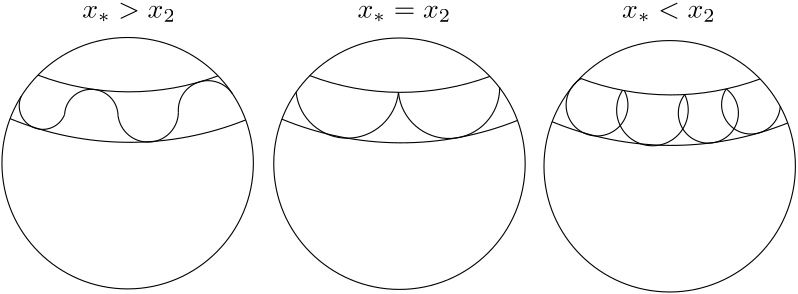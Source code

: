 <?xml version="1.0"?>
<!DOCTYPE ipe SYSTEM "ipe.dtd">
<ipe version="70206" creator="Ipe 7.2.7">
<info created="D:20180108024241" modified="D:20180108030217"/>
<ipestyle name="basic">
<symbol name="arrow/arc(spx)">
<path stroke="sym-stroke" fill="sym-stroke" pen="sym-pen">
0 0 m
-1 0.333 l
-1 -0.333 l
h
</path>
</symbol>
<symbol name="arrow/farc(spx)">
<path stroke="sym-stroke" fill="white" pen="sym-pen">
0 0 m
-1 0.333 l
-1 -0.333 l
h
</path>
</symbol>
<symbol name="arrow/ptarc(spx)">
<path stroke="sym-stroke" fill="sym-stroke" pen="sym-pen">
0 0 m
-1 0.333 l
-0.8 0 l
-1 -0.333 l
h
</path>
</symbol>
<symbol name="arrow/fptarc(spx)">
<path stroke="sym-stroke" fill="white" pen="sym-pen">
0 0 m
-1 0.333 l
-0.8 0 l
-1 -0.333 l
h
</path>
</symbol>
<symbol name="mark/circle(sx)" transformations="translations">
<path fill="sym-stroke">
0.6 0 0 0.6 0 0 e
0.4 0 0 0.4 0 0 e
</path>
</symbol>
<symbol name="mark/disk(sx)" transformations="translations">
<path fill="sym-stroke">
0.6 0 0 0.6 0 0 e
</path>
</symbol>
<symbol name="mark/fdisk(sfx)" transformations="translations">
<group>
<path fill="sym-fill">
0.5 0 0 0.5 0 0 e
</path>
<path fill="sym-stroke" fillrule="eofill">
0.6 0 0 0.6 0 0 e
0.4 0 0 0.4 0 0 e
</path>
</group>
</symbol>
<symbol name="mark/box(sx)" transformations="translations">
<path fill="sym-stroke" fillrule="eofill">
-0.6 -0.6 m
0.6 -0.6 l
0.6 0.6 l
-0.6 0.6 l
h
-0.4 -0.4 m
0.4 -0.4 l
0.4 0.4 l
-0.4 0.4 l
h
</path>
</symbol>
<symbol name="mark/square(sx)" transformations="translations">
<path fill="sym-stroke">
-0.6 -0.6 m
0.6 -0.6 l
0.6 0.6 l
-0.6 0.6 l
h
</path>
</symbol>
<symbol name="mark/fsquare(sfx)" transformations="translations">
<group>
<path fill="sym-fill">
-0.5 -0.5 m
0.5 -0.5 l
0.5 0.5 l
-0.5 0.5 l
h
</path>
<path fill="sym-stroke" fillrule="eofill">
-0.6 -0.6 m
0.6 -0.6 l
0.6 0.6 l
-0.6 0.6 l
h
-0.4 -0.4 m
0.4 -0.4 l
0.4 0.4 l
-0.4 0.4 l
h
</path>
</group>
</symbol>
<symbol name="mark/cross(sx)" transformations="translations">
<group>
<path fill="sym-stroke">
-0.43 -0.57 m
0.57 0.43 l
0.43 0.57 l
-0.57 -0.43 l
h
</path>
<path fill="sym-stroke">
-0.43 0.57 m
0.57 -0.43 l
0.43 -0.57 l
-0.57 0.43 l
h
</path>
</group>
</symbol>
<symbol name="arrow/fnormal(spx)">
<path stroke="sym-stroke" fill="white" pen="sym-pen">
0 0 m
-1 0.333 l
-1 -0.333 l
h
</path>
</symbol>
<symbol name="arrow/pointed(spx)">
<path stroke="sym-stroke" fill="sym-stroke" pen="sym-pen">
0 0 m
-1 0.333 l
-0.8 0 l
-1 -0.333 l
h
</path>
</symbol>
<symbol name="arrow/fpointed(spx)">
<path stroke="sym-stroke" fill="white" pen="sym-pen">
0 0 m
-1 0.333 l
-0.8 0 l
-1 -0.333 l
h
</path>
</symbol>
<symbol name="arrow/linear(spx)">
<path stroke="sym-stroke" pen="sym-pen">
-1 0.333 m
0 0 l
-1 -0.333 l
</path>
</symbol>
<symbol name="arrow/fdouble(spx)">
<path stroke="sym-stroke" fill="white" pen="sym-pen">
0 0 m
-1 0.333 l
-1 -0.333 l
h
-1 0 m
-2 0.333 l
-2 -0.333 l
h
</path>
</symbol>
<symbol name="arrow/double(spx)">
<path stroke="sym-stroke" fill="sym-stroke" pen="sym-pen">
0 0 m
-1 0.333 l
-1 -0.333 l
h
-1 0 m
-2 0.333 l
-2 -0.333 l
h
</path>
</symbol>
<pen name="heavier" value="0.8"/>
<pen name="fat" value="1.2"/>
<pen name="ultrafat" value="2"/>
<symbolsize name="large" value="5"/>
<symbolsize name="small" value="2"/>
<symbolsize name="tiny" value="1.1"/>
<arrowsize name="large" value="10"/>
<arrowsize name="small" value="5"/>
<arrowsize name="tiny" value="3"/>
<color name="red" value="1 0 0"/>
<color name="green" value="0 1 0"/>
<color name="blue" value="0 0 1"/>
<color name="yellow" value="1 1 0"/>
<color name="orange" value="1 0.647 0"/>
<color name="gold" value="1 0.843 0"/>
<color name="purple" value="0.627 0.125 0.941"/>
<color name="gray" value="0.745"/>
<color name="brown" value="0.647 0.165 0.165"/>
<color name="navy" value="0 0 0.502"/>
<color name="pink" value="1 0.753 0.796"/>
<color name="seagreen" value="0.18 0.545 0.341"/>
<color name="turquoise" value="0.251 0.878 0.816"/>
<color name="violet" value="0.933 0.51 0.933"/>
<color name="darkblue" value="0 0 0.545"/>
<color name="darkcyan" value="0 0.545 0.545"/>
<color name="darkgray" value="0.663"/>
<color name="darkgreen" value="0 0.392 0"/>
<color name="darkmagenta" value="0.545 0 0.545"/>
<color name="darkorange" value="1 0.549 0"/>
<color name="darkred" value="0.545 0 0"/>
<color name="lightblue" value="0.678 0.847 0.902"/>
<color name="lightcyan" value="0.878 1 1"/>
<color name="lightgray" value="0.827"/>
<color name="lightgreen" value="0.565 0.933 0.565"/>
<color name="lightyellow" value="1 1 0.878"/>
<dashstyle name="dashed" value="[4] 0"/>
<dashstyle name="dotted" value="[1 3] 0"/>
<dashstyle name="dash dotted" value="[4 2 1 2] 0"/>
<dashstyle name="dash dot dotted" value="[4 2 1 2 1 2] 0"/>
<textsize name="large" value="\large"/>
<textsize name="Large" value="\Large"/>
<textsize name="LARGE" value="\LARGE"/>
<textsize name="huge" value="\huge"/>
<textsize name="Huge" value="\Huge"/>
<textsize name="small" value="\small"/>
<textsize name="footnote" value="\footnotesize"/>
<textsize name="tiny" value="\tiny"/>
<textstyle name="center" begin="\begin{center}" end="\end{center}"/>
<textstyle name="itemize" begin="\begin{itemize}" end="\end{itemize}"/>
<textstyle name="item" begin="\begin{itemize}\item{}" end="\end{itemize}"/>
<gridsize name="4 pts" value="4"/>
<gridsize name="8 pts (~3 mm)" value="8"/>
<gridsize name="16 pts (~6 mm)" value="16"/>
<gridsize name="32 pts (~12 mm)" value="32"/>
<gridsize name="10 pts (~3.5 mm)" value="10"/>
<gridsize name="20 pts (~7 mm)" value="20"/>
<gridsize name="14 pts (~5 mm)" value="14"/>
<gridsize name="28 pts (~10 mm)" value="28"/>
<gridsize name="56 pts (~20 mm)" value="56"/>
<anglesize name="90 deg" value="90"/>
<anglesize name="60 deg" value="60"/>
<anglesize name="45 deg" value="45"/>
<anglesize name="30 deg" value="30"/>
<anglesize name="22.5 deg" value="22.5"/>
<opacity name="10%" value="0.1"/>
<opacity name="30%" value="0.3"/>
<opacity name="50%" value="0.5"/>
<opacity name="75%" value="0.75"/>
<tiling name="falling" angle="-60" step="4" width="1"/>
<tiling name="rising" angle="30" step="4" width="1"/>
</ipestyle>
<page>
<layer name="alpha"/>
<view layers="alpha" active="alpha"/>
<path layer="alpha" stroke="black">
45.2548 0 0 45.2548 256 384 e
</path>
<path stroke="black">
288.549 415.441 m
92.2265 0 0 -92.2265 256.489 501.916 223.713 415.71 a
</path>
<path stroke="black">
213.683 400.039 m
112.563 0 0 112.563 256.65 504.078 298.489 399.579 a
</path>
<path stroke="black">
217.74 408.169 m
8.46587 0 0 8.46587 225.435 404.64 233.295 401.495 a
</path>
<path stroke="black">
233.295 401.495 m
9.62814 0 0 -9.62814 242.909 400.971 252.536 401.139 a
</path>
<path stroke="black">
252.536 401.139 m
10.9123 0 0 10.9123 263.362 402.505 274.27 402.208 a
</path>
<path stroke="black">
274.27 402.208 m
10.6486 0 0 -10.6486 284.885 403.06 293.718 409.007 a
</path>
<path matrix="1 0 0 1 97.8499 -0.184073" stroke="black">
45.2548 0 0 45.2548 256 384 e
</path>
<path matrix="1 0 0 1 97.8499 -0.184073" stroke="black">
288.549 415.441 m
92.2265 0 0 -92.2265 256.489 501.916 223.713 415.71 a
</path>
<path matrix="1 0 0 1 97.8499 -0.184073" stroke="black">
213.683 400.039 m
112.563 0 0 112.563 256.65 504.078 298.489 399.579 a
</path>
<path matrix="1 0 0 1 195.135 -1.1089" stroke="black">
45.2548 0 0 45.2548 256 384 e
</path>
<path matrix="1 0 0 1 195.135 -1.1089" stroke="black">
288.549 415.441 m
92.2265 0 0 -92.2265 256.489 501.916 223.713 415.71 a
</path>
<path matrix="1 0 0 1 195.135 -1.1089" stroke="black">
213.683 400.039 m
112.563 0 0 112.563 256.65 504.078 298.489 399.579 a
</path>
<path stroke="black">
316.643 409.577 m
18.5376 0 0 18.5376 335.076 411.54 353.514 409.625 a
</path>
<path stroke="black">
353.5 409.509 m
18.2535 0 0 18.2535 371.679 411.15 389.931 411.391 a
</path>
<path stroke="black">
419.226 414.458 m
11.1282 0 0 11.1282 424.978 404.931 434.82 410.124 a
</path>
<path stroke="black">
434.152 410.251 m
12.8894 0 0 12.8894 444.918 403.163 456.551 408.712 a
</path>
<path stroke="black">
456.551 408.712 m
10.8153 0 0 10.8153 465.059 402.035 471.474 410.742 a
</path>
<path stroke="black">
471.474 410.742 m
10.5675 0 0 10.5675 480.384 405.06 490.933 404.435 a
</path>
<text transformations="translations" pos="239.611 436.377" stroke="black" type="label" width="33.721" height="5.375" depth="1.49" valign="baseline" style="math">x_* &gt; x_2</text>
<text matrix="1 0 0 1 0 2.27531" transformations="translations" pos="338.75 434.102" stroke="black" type="label" width="33.721" height="4.294" depth="1.49" valign="baseline" style="math">x_* = x_2</text>
<text transformations="translations" pos="433.988 436.377" stroke="black" type="label" width="33.721" height="5.375" depth="1.49" valign="baseline" style="math">x_* &lt; x_2</text>
</page>
</ipe>
